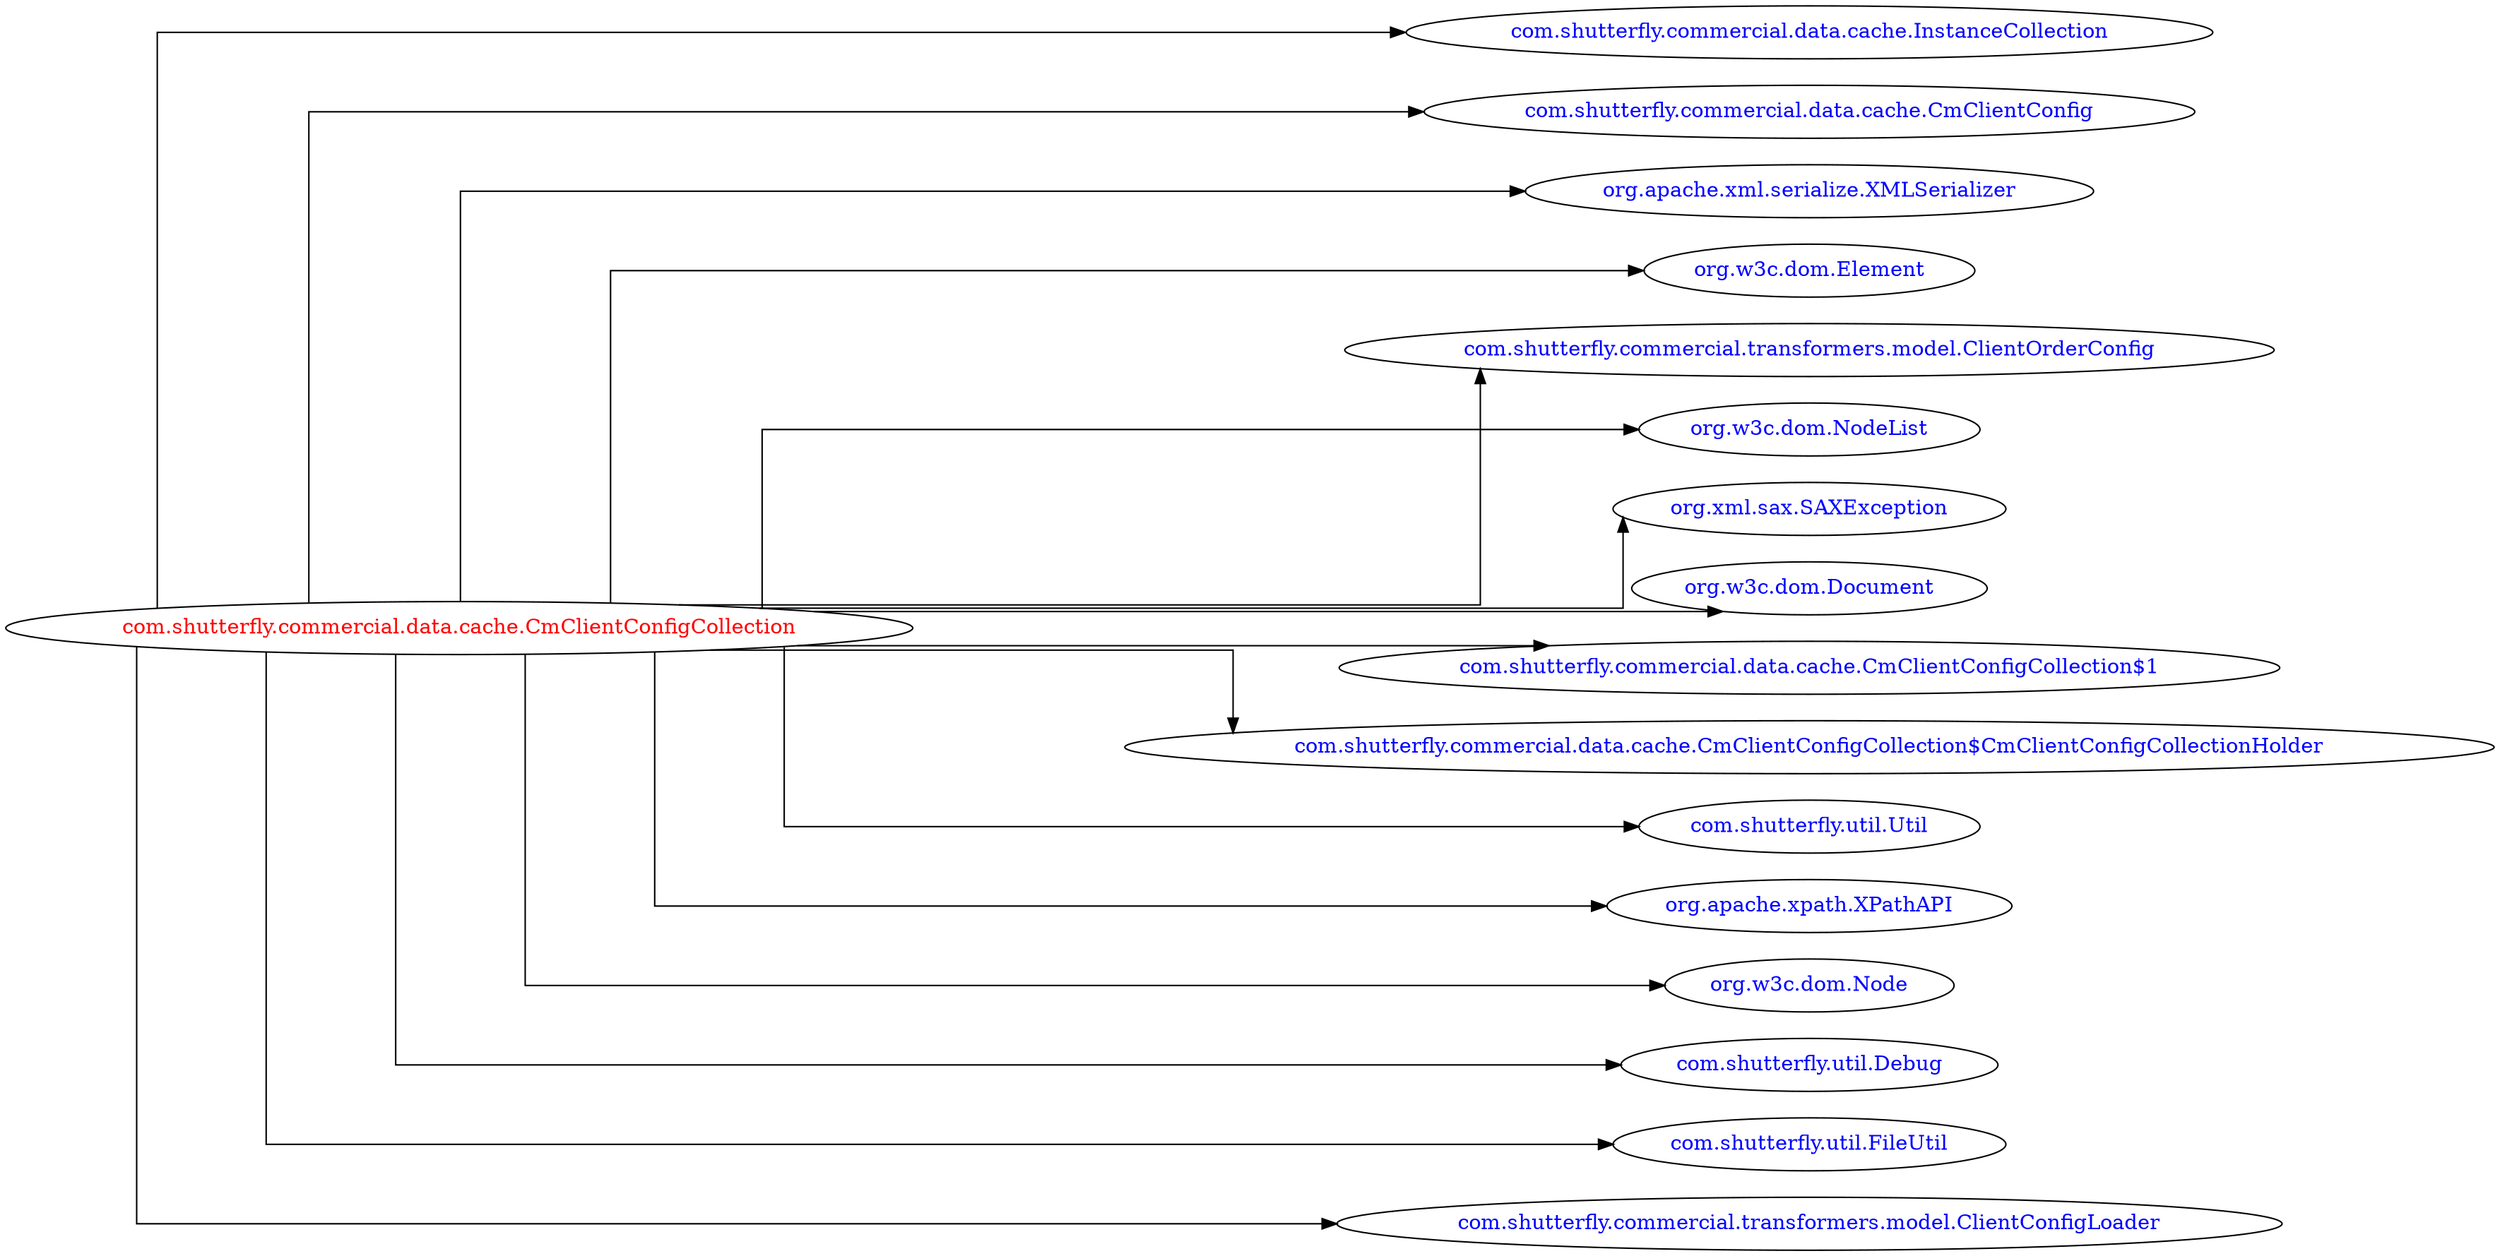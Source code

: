 digraph dependencyGraph {
 concentrate=true;
 ranksep="2.0";
 rankdir="LR"; 
 splines="ortho";
"com.shutterfly.commercial.data.cache.CmClientConfigCollection" [fontcolor="red"];
"com.shutterfly.commercial.data.cache.InstanceCollection" [ fontcolor="blue" ];
"com.shutterfly.commercial.data.cache.CmClientConfigCollection"->"com.shutterfly.commercial.data.cache.InstanceCollection";
"com.shutterfly.commercial.data.cache.CmClientConfig" [ fontcolor="blue" ];
"com.shutterfly.commercial.data.cache.CmClientConfigCollection"->"com.shutterfly.commercial.data.cache.CmClientConfig";
"org.apache.xml.serialize.XMLSerializer" [ fontcolor="blue" ];
"com.shutterfly.commercial.data.cache.CmClientConfigCollection"->"org.apache.xml.serialize.XMLSerializer";
"org.w3c.dom.Element" [ fontcolor="blue" ];
"com.shutterfly.commercial.data.cache.CmClientConfigCollection"->"org.w3c.dom.Element";
"com.shutterfly.commercial.transformers.model.ClientOrderConfig" [ fontcolor="blue" ];
"com.shutterfly.commercial.data.cache.CmClientConfigCollection"->"com.shutterfly.commercial.transformers.model.ClientOrderConfig";
"org.w3c.dom.NodeList" [ fontcolor="blue" ];
"com.shutterfly.commercial.data.cache.CmClientConfigCollection"->"org.w3c.dom.NodeList";
"org.xml.sax.SAXException" [ fontcolor="blue" ];
"com.shutterfly.commercial.data.cache.CmClientConfigCollection"->"org.xml.sax.SAXException";
"org.w3c.dom.Document" [ fontcolor="blue" ];
"com.shutterfly.commercial.data.cache.CmClientConfigCollection"->"org.w3c.dom.Document";
"com.shutterfly.commercial.data.cache.CmClientConfigCollection$1" [ fontcolor="blue" ];
"com.shutterfly.commercial.data.cache.CmClientConfigCollection"->"com.shutterfly.commercial.data.cache.CmClientConfigCollection$1";
"com.shutterfly.commercial.data.cache.CmClientConfigCollection$CmClientConfigCollectionHolder" [ fontcolor="blue" ];
"com.shutterfly.commercial.data.cache.CmClientConfigCollection"->"com.shutterfly.commercial.data.cache.CmClientConfigCollection$CmClientConfigCollectionHolder";
"com.shutterfly.util.Util" [ fontcolor="blue" ];
"com.shutterfly.commercial.data.cache.CmClientConfigCollection"->"com.shutterfly.util.Util";
"org.apache.xpath.XPathAPI" [ fontcolor="blue" ];
"com.shutterfly.commercial.data.cache.CmClientConfigCollection"->"org.apache.xpath.XPathAPI";
"org.w3c.dom.Node" [ fontcolor="blue" ];
"com.shutterfly.commercial.data.cache.CmClientConfigCollection"->"org.w3c.dom.Node";
"com.shutterfly.util.Debug" [ fontcolor="blue" ];
"com.shutterfly.commercial.data.cache.CmClientConfigCollection"->"com.shutterfly.util.Debug";
"com.shutterfly.util.FileUtil" [ fontcolor="blue" ];
"com.shutterfly.commercial.data.cache.CmClientConfigCollection"->"com.shutterfly.util.FileUtil";
"com.shutterfly.commercial.transformers.model.ClientConfigLoader" [ fontcolor="blue" ];
"com.shutterfly.commercial.data.cache.CmClientConfigCollection"->"com.shutterfly.commercial.transformers.model.ClientConfigLoader";
}